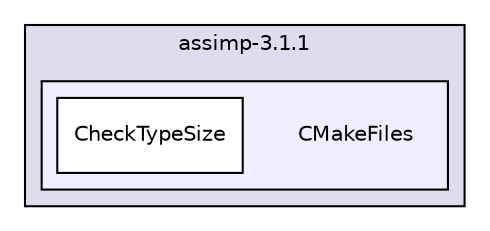 digraph "assimp/assimp-3.1.1/CMakeFiles" {
  compound=true
  node [ fontsize="10", fontname="Helvetica"];
  edge [ labelfontsize="10", labelfontname="Helvetica"];
  subgraph clusterdir_78484848cdf49f0d07c1c966ffc044c7 {
    graph [ bgcolor="#ddddee", pencolor="black", label="assimp-3.1.1" fontname="Helvetica", fontsize="10", URL="dir_78484848cdf49f0d07c1c966ffc044c7.html"]
  subgraph clusterdir_93c2fd4b0dd4664e3ef160f2baff9086 {
    graph [ bgcolor="#eeeeff", pencolor="black", label="" URL="dir_93c2fd4b0dd4664e3ef160f2baff9086.html"];
    dir_93c2fd4b0dd4664e3ef160f2baff9086 [shape=plaintext label="CMakeFiles"];
    dir_4981faf552f3b0c966641d884366a6c9 [shape=box label="CheckTypeSize" color="black" fillcolor="white" style="filled" URL="dir_4981faf552f3b0c966641d884366a6c9.html"];
  }
  }
}
